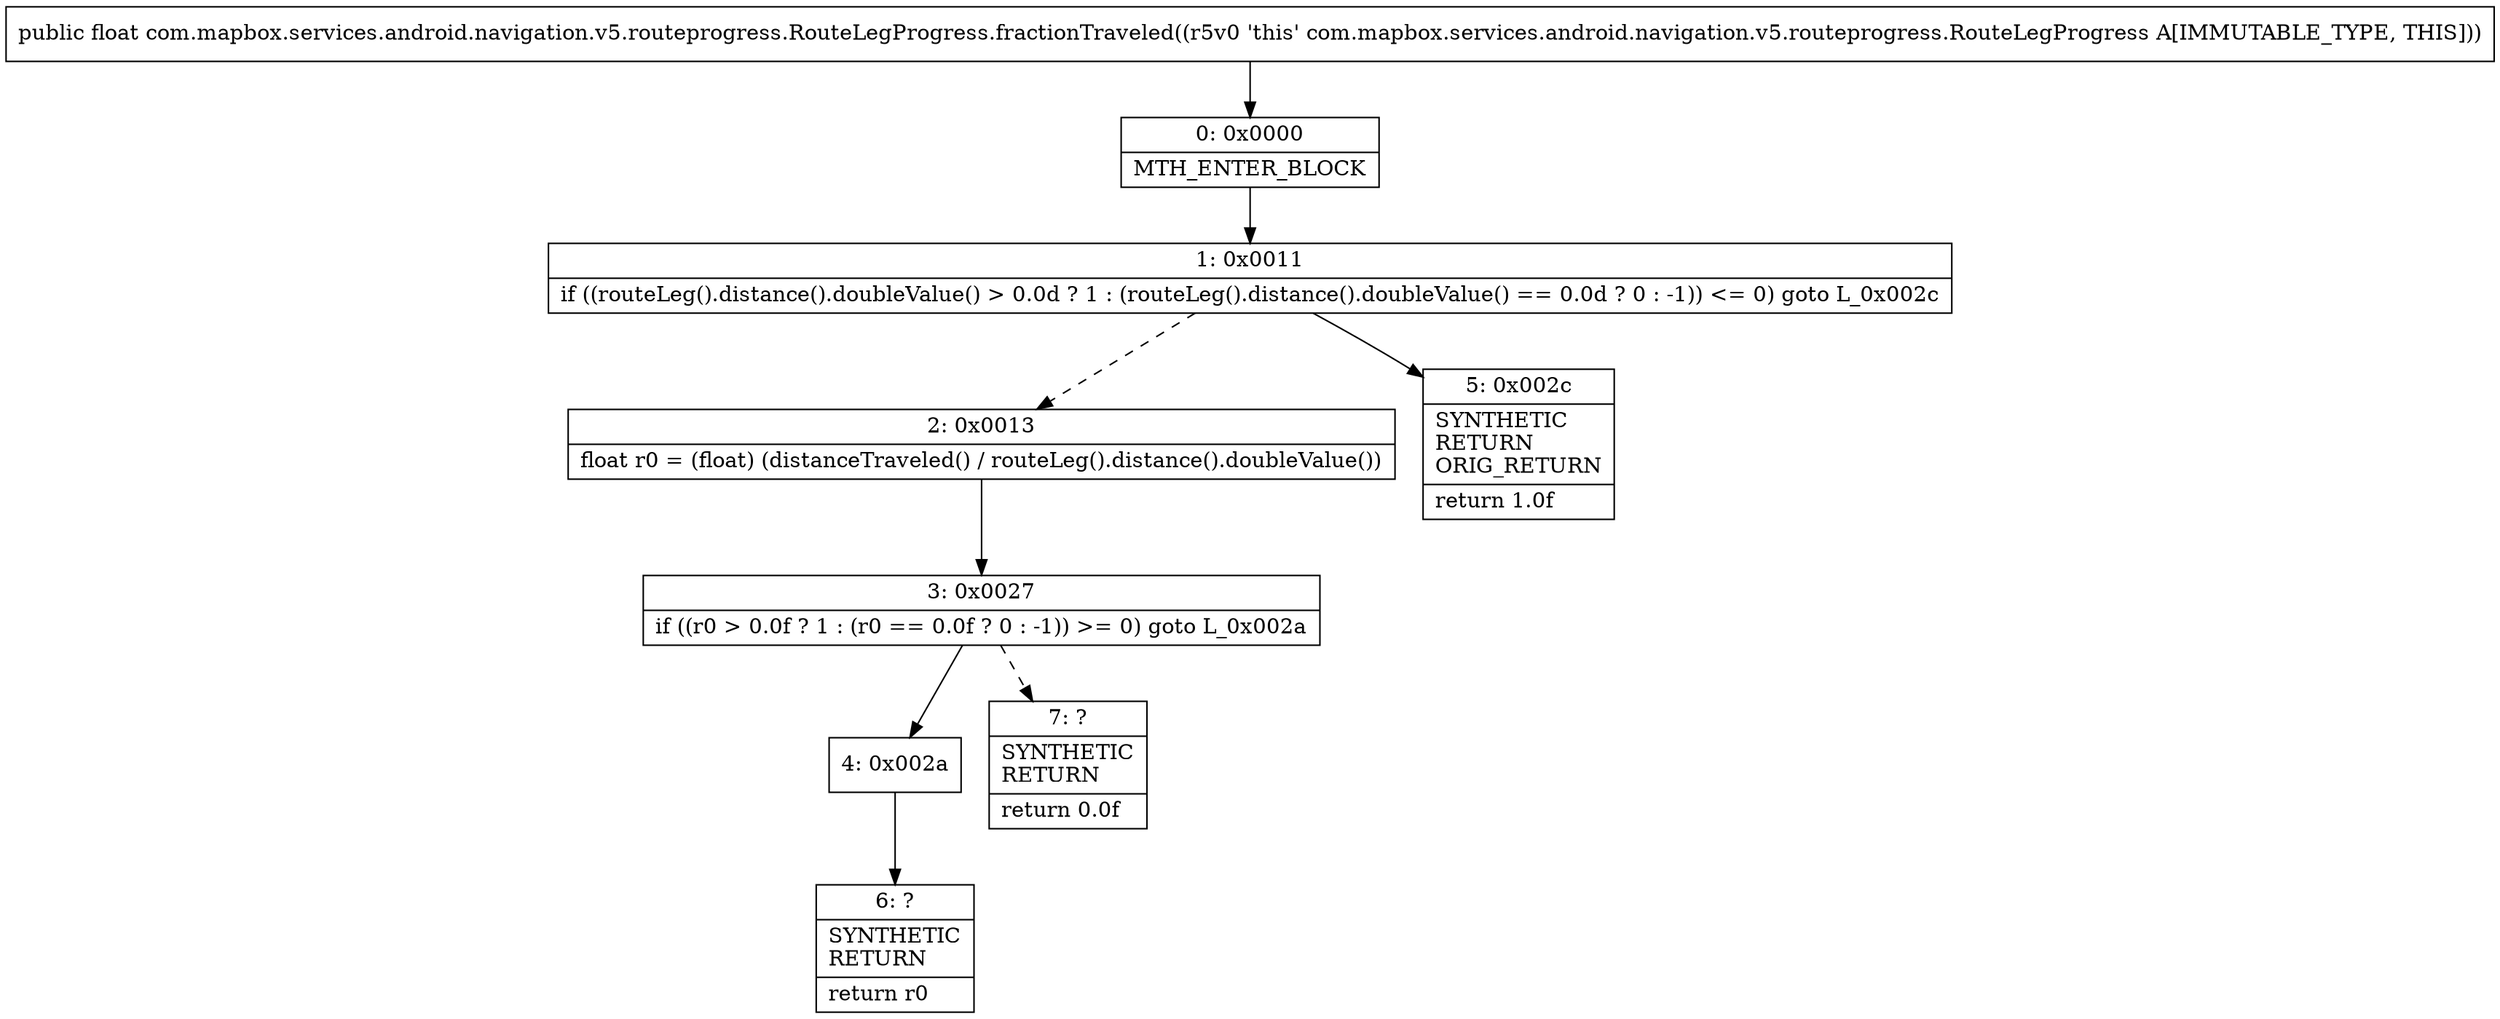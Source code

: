digraph "CFG forcom.mapbox.services.android.navigation.v5.routeprogress.RouteLegProgress.fractionTraveled()F" {
Node_0 [shape=record,label="{0\:\ 0x0000|MTH_ENTER_BLOCK\l}"];
Node_1 [shape=record,label="{1\:\ 0x0011|if ((routeLeg().distance().doubleValue() \> 0.0d ? 1 : (routeLeg().distance().doubleValue() == 0.0d ? 0 : \-1)) \<= 0) goto L_0x002c\l}"];
Node_2 [shape=record,label="{2\:\ 0x0013|float r0 = (float) (distanceTraveled() \/ routeLeg().distance().doubleValue())\l}"];
Node_3 [shape=record,label="{3\:\ 0x0027|if ((r0 \> 0.0f ? 1 : (r0 == 0.0f ? 0 : \-1)) \>= 0) goto L_0x002a\l}"];
Node_4 [shape=record,label="{4\:\ 0x002a}"];
Node_5 [shape=record,label="{5\:\ 0x002c|SYNTHETIC\lRETURN\lORIG_RETURN\l|return 1.0f\l}"];
Node_6 [shape=record,label="{6\:\ ?|SYNTHETIC\lRETURN\l|return r0\l}"];
Node_7 [shape=record,label="{7\:\ ?|SYNTHETIC\lRETURN\l|return 0.0f\l}"];
MethodNode[shape=record,label="{public float com.mapbox.services.android.navigation.v5.routeprogress.RouteLegProgress.fractionTraveled((r5v0 'this' com.mapbox.services.android.navigation.v5.routeprogress.RouteLegProgress A[IMMUTABLE_TYPE, THIS])) }"];
MethodNode -> Node_0;
Node_0 -> Node_1;
Node_1 -> Node_2[style=dashed];
Node_1 -> Node_5;
Node_2 -> Node_3;
Node_3 -> Node_4;
Node_3 -> Node_7[style=dashed];
Node_4 -> Node_6;
}

